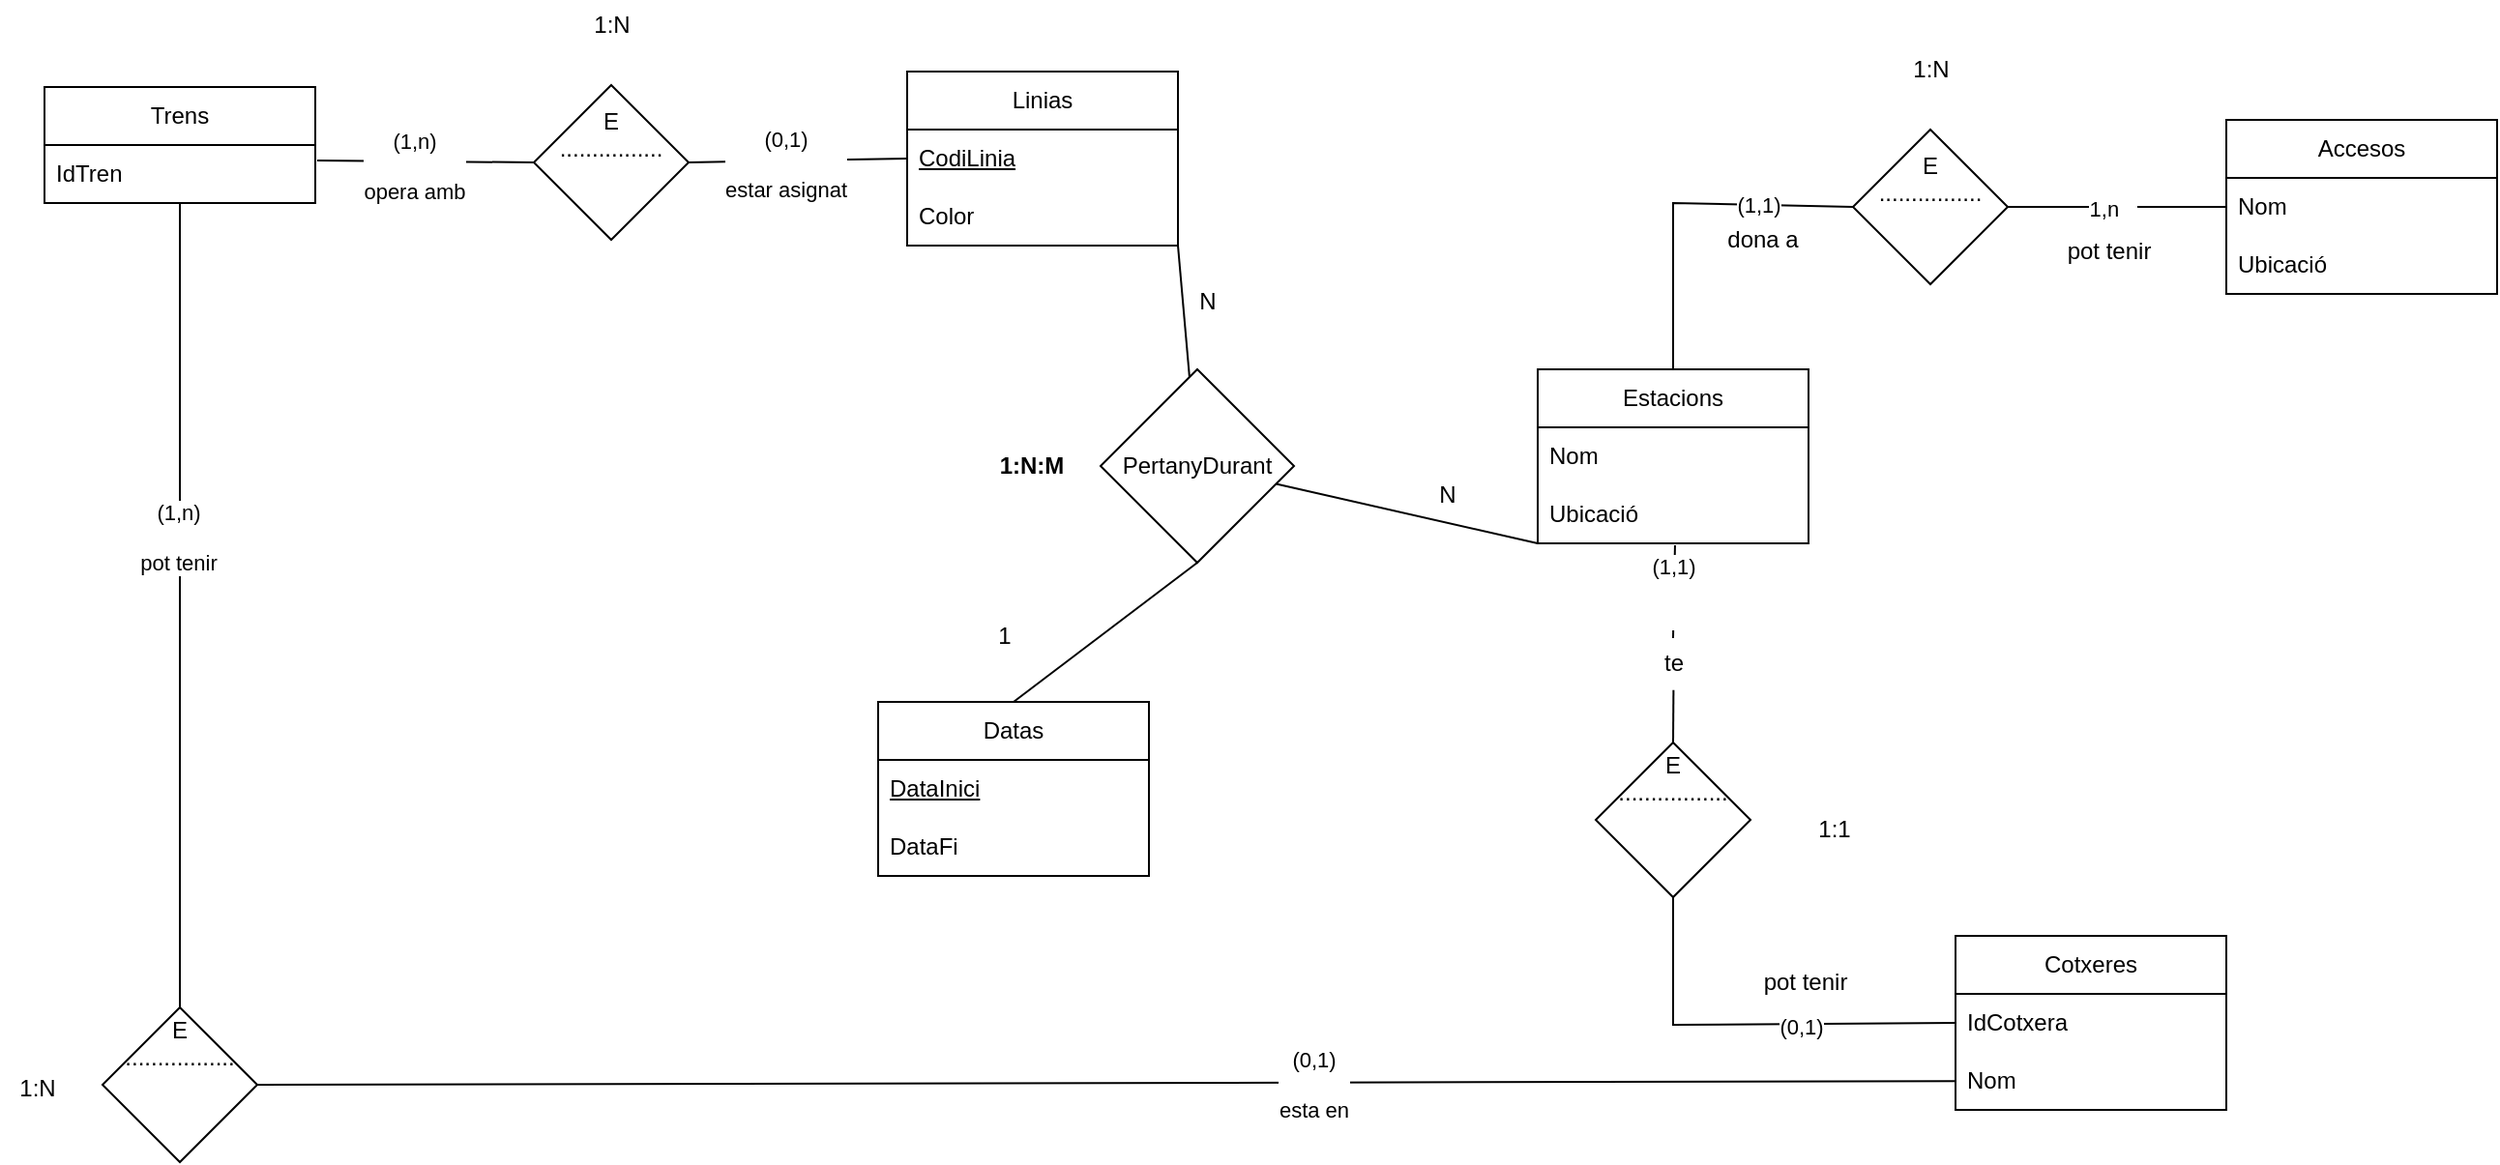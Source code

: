 <mxfile version="24.8.0">
  <diagram name="Page-1" id="Fp09HBMhpCfBCq8PGkXx">
    <mxGraphModel dx="2924" dy="1178" grid="0" gridSize="10" guides="1" tooltips="1" connect="1" arrows="1" fold="1" page="1" pageScale="1" pageWidth="850" pageHeight="1100" math="0" shadow="0">
      <root>
        <mxCell id="0" />
        <mxCell id="1" parent="0" />
        <mxCell id="b_e9YausVlEv8Oadp6LC-3" value="Estacions" style="swimlane;fontStyle=0;childLayout=stackLayout;horizontal=1;startSize=30;horizontalStack=0;resizeParent=1;resizeParentMax=0;resizeLast=0;collapsible=1;marginBottom=0;whiteSpace=wrap;html=1;" parent="1" vertex="1">
          <mxGeometry x="550" y="274" width="140" height="90" as="geometry" />
        </mxCell>
        <mxCell id="b_e9YausVlEv8Oadp6LC-4" value="Nom" style="text;strokeColor=none;fillColor=none;align=left;verticalAlign=middle;spacingLeft=4;spacingRight=4;overflow=hidden;points=[[0,0.5],[1,0.5]];portConstraint=eastwest;rotatable=0;whiteSpace=wrap;html=1;" parent="b_e9YausVlEv8Oadp6LC-3" vertex="1">
          <mxGeometry y="30" width="140" height="30" as="geometry" />
        </mxCell>
        <mxCell id="b_e9YausVlEv8Oadp6LC-5" value="Ubicació" style="text;strokeColor=none;fillColor=none;align=left;verticalAlign=middle;spacingLeft=4;spacingRight=4;overflow=hidden;points=[[0,0.5],[1,0.5]];portConstraint=eastwest;rotatable=0;whiteSpace=wrap;html=1;" parent="b_e9YausVlEv8Oadp6LC-3" vertex="1">
          <mxGeometry y="60" width="140" height="30" as="geometry" />
        </mxCell>
        <mxCell id="b_e9YausVlEv8Oadp6LC-7" value="&lt;div&gt;Linias&lt;/div&gt;" style="swimlane;fontStyle=0;childLayout=stackLayout;horizontal=1;startSize=30;horizontalStack=0;resizeParent=1;resizeParentMax=0;resizeLast=0;collapsible=1;marginBottom=0;whiteSpace=wrap;html=1;" parent="1" vertex="1">
          <mxGeometry x="224" y="120" width="140" height="90" as="geometry" />
        </mxCell>
        <mxCell id="b_e9YausVlEv8Oadp6LC-8" value="&lt;u&gt;CodiLinia&lt;/u&gt;" style="text;strokeColor=none;fillColor=none;align=left;verticalAlign=middle;spacingLeft=4;spacingRight=4;overflow=hidden;points=[[0,0.5],[1,0.5]];portConstraint=eastwest;rotatable=0;whiteSpace=wrap;html=1;" parent="b_e9YausVlEv8Oadp6LC-7" vertex="1">
          <mxGeometry y="30" width="140" height="30" as="geometry" />
        </mxCell>
        <mxCell id="b_e9YausVlEv8Oadp6LC-10" value="&lt;div&gt;Color&lt;/div&gt;" style="text;strokeColor=none;fillColor=none;align=left;verticalAlign=middle;spacingLeft=4;spacingRight=4;overflow=hidden;points=[[0,0.5],[1,0.5]];portConstraint=eastwest;rotatable=0;whiteSpace=wrap;html=1;" parent="b_e9YausVlEv8Oadp6LC-7" vertex="1">
          <mxGeometry y="60" width="140" height="30" as="geometry" />
        </mxCell>
        <mxCell id="b_e9YausVlEv8Oadp6LC-11" value="Datas" style="swimlane;fontStyle=0;childLayout=stackLayout;horizontal=1;startSize=30;horizontalStack=0;resizeParent=1;resizeParentMax=0;resizeLast=0;collapsible=1;marginBottom=0;whiteSpace=wrap;html=1;" parent="1" vertex="1">
          <mxGeometry x="209" y="446" width="140" height="90" as="geometry" />
        </mxCell>
        <mxCell id="b_e9YausVlEv8Oadp6LC-12" value="&lt;u&gt;DataInici&lt;/u&gt;" style="text;strokeColor=none;fillColor=none;align=left;verticalAlign=middle;spacingLeft=4;spacingRight=4;overflow=hidden;points=[[0,0.5],[1,0.5]];portConstraint=eastwest;rotatable=0;whiteSpace=wrap;html=1;" parent="b_e9YausVlEv8Oadp6LC-11" vertex="1">
          <mxGeometry y="30" width="140" height="30" as="geometry" />
        </mxCell>
        <mxCell id="b_e9YausVlEv8Oadp6LC-13" value="DataFi" style="text;strokeColor=none;fillColor=none;align=left;verticalAlign=middle;spacingLeft=4;spacingRight=4;overflow=hidden;points=[[0,0.5],[1,0.5]];portConstraint=eastwest;rotatable=0;whiteSpace=wrap;html=1;" parent="b_e9YausVlEv8Oadp6LC-11" vertex="1">
          <mxGeometry y="60" width="140" height="30" as="geometry" />
        </mxCell>
        <mxCell id="b_e9YausVlEv8Oadp6LC-15" value="" style="endArrow=none;html=1;rounded=0;exitX=0.5;exitY=0;exitDx=0;exitDy=0;entryX=0.5;entryY=1;entryDx=0;entryDy=0;" parent="1" source="b_e9YausVlEv8Oadp6LC-11" target="b_e9YausVlEv8Oadp6LC-17" edge="1">
          <mxGeometry width="50" height="50" relative="1" as="geometry">
            <mxPoint x="377" y="434" as="sourcePoint" />
            <mxPoint x="376" y="384" as="targetPoint" />
          </mxGeometry>
        </mxCell>
        <mxCell id="b_e9YausVlEv8Oadp6LC-16" value="" style="endArrow=none;html=1;rounded=0;entryX=1;entryY=1;entryDx=0;entryDy=0;" parent="1" source="b_e9YausVlEv8Oadp6LC-17" target="b_e9YausVlEv8Oadp6LC-7" edge="1">
          <mxGeometry width="50" height="50" relative="1" as="geometry">
            <mxPoint x="190" y="347" as="sourcePoint" />
            <mxPoint x="240" y="297" as="targetPoint" />
          </mxGeometry>
        </mxCell>
        <mxCell id="b_e9YausVlEv8Oadp6LC-20" value="" style="endArrow=none;html=1;rounded=0;entryX=0;entryY=1;entryDx=0;entryDy=0;" parent="1" source="b_e9YausVlEv8Oadp6LC-17" target="b_e9YausVlEv8Oadp6LC-3" edge="1">
          <mxGeometry width="50" height="50" relative="1" as="geometry">
            <mxPoint x="398" y="439" as="sourcePoint" />
            <mxPoint x="511" y="255.99" as="targetPoint" />
          </mxGeometry>
        </mxCell>
        <mxCell id="b_e9YausVlEv8Oadp6LC-21" value="Accesos" style="swimlane;fontStyle=0;childLayout=stackLayout;horizontal=1;startSize=30;horizontalStack=0;resizeParent=1;resizeParentMax=0;resizeLast=0;collapsible=1;marginBottom=0;whiteSpace=wrap;html=1;" parent="1" vertex="1">
          <mxGeometry x="906" y="145" width="140" height="90" as="geometry" />
        </mxCell>
        <mxCell id="b_e9YausVlEv8Oadp6LC-22" value="Nom" style="text;strokeColor=none;fillColor=none;align=left;verticalAlign=middle;spacingLeft=4;spacingRight=4;overflow=hidden;points=[[0,0.5],[1,0.5]];portConstraint=eastwest;rotatable=0;whiteSpace=wrap;html=1;" parent="b_e9YausVlEv8Oadp6LC-21" vertex="1">
          <mxGeometry y="30" width="140" height="30" as="geometry" />
        </mxCell>
        <mxCell id="b_e9YausVlEv8Oadp6LC-23" value="Ubicació" style="text;strokeColor=none;fillColor=none;align=left;verticalAlign=middle;spacingLeft=4;spacingRight=4;overflow=hidden;points=[[0,0.5],[1,0.5]];portConstraint=eastwest;rotatable=0;whiteSpace=wrap;html=1;" parent="b_e9YausVlEv8Oadp6LC-21" vertex="1">
          <mxGeometry y="60" width="140" height="30" as="geometry" />
        </mxCell>
        <mxCell id="b_e9YausVlEv8Oadp6LC-24" value="&lt;div&gt;Trens&lt;/div&gt;" style="swimlane;fontStyle=0;childLayout=stackLayout;horizontal=1;startSize=30;horizontalStack=0;resizeParent=1;resizeParentMax=0;resizeLast=0;collapsible=1;marginBottom=0;whiteSpace=wrap;html=1;" parent="1" vertex="1">
          <mxGeometry x="-222" y="128" width="140" height="60" as="geometry" />
        </mxCell>
        <mxCell id="b_e9YausVlEv8Oadp6LC-25" value="IdTren" style="text;strokeColor=none;fillColor=none;align=left;verticalAlign=middle;spacingLeft=4;spacingRight=4;overflow=hidden;points=[[0,0.5],[1,0.5]];portConstraint=eastwest;rotatable=0;whiteSpace=wrap;html=1;" parent="b_e9YausVlEv8Oadp6LC-24" vertex="1">
          <mxGeometry y="30" width="140" height="30" as="geometry" />
        </mxCell>
        <mxCell id="b_e9YausVlEv8Oadp6LC-27" value="N" style="text;html=1;align=center;verticalAlign=middle;resizable=0;points=[];autosize=1;strokeColor=none;fillColor=none;" parent="1" vertex="1">
          <mxGeometry x="365.5" y="226" width="27" height="26" as="geometry" />
        </mxCell>
        <mxCell id="b_e9YausVlEv8Oadp6LC-28" value="N" style="text;html=1;align=center;verticalAlign=middle;resizable=0;points=[];autosize=1;strokeColor=none;fillColor=none;" parent="1" vertex="1">
          <mxGeometry x="489.5" y="326" width="27" height="26" as="geometry" />
        </mxCell>
        <mxCell id="b_e9YausVlEv8Oadp6LC-29" value="1" style="text;html=1;align=center;verticalAlign=middle;resizable=0;points=[];autosize=1;strokeColor=none;fillColor=none;" parent="1" vertex="1">
          <mxGeometry x="261.5" y="399" width="25" height="26" as="geometry" />
        </mxCell>
        <mxCell id="b_e9YausVlEv8Oadp6LC-31" value="" style="group" parent="1" vertex="1" connectable="0">
          <mxGeometry x="262" y="274" width="162" height="100" as="geometry" />
        </mxCell>
        <mxCell id="b_e9YausVlEv8Oadp6LC-17" value="PertanyDurant" style="rhombus;whiteSpace=wrap;html=1;" parent="b_e9YausVlEv8Oadp6LC-31" vertex="1">
          <mxGeometry x="62" width="100" height="100" as="geometry" />
        </mxCell>
        <mxCell id="b_e9YausVlEv8Oadp6LC-30" value="&lt;b&gt;1:N:M&lt;/b&gt;" style="text;html=1;align=center;verticalAlign=middle;resizable=0;points=[];autosize=1;strokeColor=none;fillColor=none;" parent="b_e9YausVlEv8Oadp6LC-31" vertex="1">
          <mxGeometry y="37" width="51" height="26" as="geometry" />
        </mxCell>
        <mxCell id="b_e9YausVlEv8Oadp6LC-33" value="" style="endArrow=none;html=1;rounded=0;entryX=1;entryY=0.5;entryDx=0;entryDy=0;exitX=0;exitY=0.5;exitDx=0;exitDy=0;" parent="1" source="b_e9YausVlEv8Oadp6LC-22" target="b_e9YausVlEv8Oadp6LC-32" edge="1">
          <mxGeometry width="50" height="50" relative="1" as="geometry">
            <mxPoint x="397" y="409" as="sourcePoint" />
            <mxPoint x="447" y="359" as="targetPoint" />
          </mxGeometry>
        </mxCell>
        <mxCell id="b_e9YausVlEv8Oadp6LC-36" value="1,n&lt;span style=&quot;white-space: pre;&quot;&gt;&#x9;&lt;/span&gt;" style="edgeLabel;html=1;align=center;verticalAlign=middle;resizable=0;points=[];" parent="b_e9YausVlEv8Oadp6LC-33" vertex="1" connectable="0">
          <mxGeometry x="0.044" y="1" relative="1" as="geometry">
            <mxPoint as="offset" />
          </mxGeometry>
        </mxCell>
        <mxCell id="b_e9YausVlEv8Oadp6LC-34" value="" style="endArrow=none;html=1;rounded=0;entryX=0.5;entryY=0;entryDx=0;entryDy=0;exitX=0;exitY=0.5;exitDx=0;exitDy=0;" parent="1" source="b_e9YausVlEv8Oadp6LC-32" target="b_e9YausVlEv8Oadp6LC-3" edge="1">
          <mxGeometry width="50" height="50" relative="1" as="geometry">
            <mxPoint x="397" y="409" as="sourcePoint" />
            <mxPoint x="447" y="359" as="targetPoint" />
            <Array as="points">
              <mxPoint x="620" y="188" />
            </Array>
          </mxGeometry>
        </mxCell>
        <mxCell id="b_e9YausVlEv8Oadp6LC-35" value="(1,1)" style="edgeLabel;html=1;align=center;verticalAlign=middle;resizable=0;points=[];" parent="b_e9YausVlEv8Oadp6LC-34" vertex="1" connectable="0">
          <mxGeometry x="-0.453" relative="1" as="geometry">
            <mxPoint as="offset" />
          </mxGeometry>
        </mxCell>
        <mxCell id="b_e9YausVlEv8Oadp6LC-42" value="" style="group" parent="1" vertex="1" connectable="0">
          <mxGeometry x="713" y="106" width="80" height="124" as="geometry" />
        </mxCell>
        <mxCell id="b_e9YausVlEv8Oadp6LC-32" value="&lt;div&gt;E&lt;/div&gt;&lt;div&gt;................&lt;/div&gt;&lt;div&gt;&lt;br&gt;&lt;/div&gt;&lt;div&gt;&lt;br&gt;&lt;/div&gt;" style="rhombus;whiteSpace=wrap;html=1;" parent="b_e9YausVlEv8Oadp6LC-42" vertex="1">
          <mxGeometry y="44" width="80" height="80" as="geometry" />
        </mxCell>
        <mxCell id="b_e9YausVlEv8Oadp6LC-41" value="1:N" style="text;html=1;align=center;verticalAlign=middle;resizable=0;points=[];autosize=1;strokeColor=none;fillColor=none;" parent="b_e9YausVlEv8Oadp6LC-42" vertex="1">
          <mxGeometry x="21.5" width="37" height="26" as="geometry" />
        </mxCell>
        <mxCell id="b_e9YausVlEv8Oadp6LC-45" value="" style="group" parent="1" vertex="1" connectable="0">
          <mxGeometry x="31.0" y="83" width="80" height="124" as="geometry" />
        </mxCell>
        <mxCell id="b_e9YausVlEv8Oadp6LC-46" value="&lt;div&gt;E&lt;/div&gt;&lt;div&gt;................&lt;/div&gt;&lt;div&gt;&lt;br&gt;&lt;/div&gt;&lt;div&gt;&lt;br&gt;&lt;/div&gt;" style="rhombus;whiteSpace=wrap;html=1;" parent="b_e9YausVlEv8Oadp6LC-45" vertex="1">
          <mxGeometry y="44" width="80" height="80" as="geometry" />
        </mxCell>
        <mxCell id="b_e9YausVlEv8Oadp6LC-47" value="1:N" style="text;html=1;align=center;verticalAlign=middle;resizable=0;points=[];autosize=1;strokeColor=none;fillColor=none;" parent="b_e9YausVlEv8Oadp6LC-45" vertex="1">
          <mxGeometry x="21.5" width="37" height="26" as="geometry" />
        </mxCell>
        <mxCell id="b_e9YausVlEv8Oadp6LC-50" value="" style="endArrow=none;html=1;rounded=0;exitX=1.007;exitY=0.267;exitDx=0;exitDy=0;exitPerimeter=0;entryX=0;entryY=0.5;entryDx=0;entryDy=0;" parent="1" source="b_e9YausVlEv8Oadp6LC-25" target="b_e9YausVlEv8Oadp6LC-46" edge="1">
          <mxGeometry width="50" height="50" relative="1" as="geometry">
            <mxPoint x="398" y="410" as="sourcePoint" />
            <mxPoint x="448" y="360" as="targetPoint" />
          </mxGeometry>
        </mxCell>
        <mxCell id="b_e9YausVlEv8Oadp6LC-52" value="&lt;div&gt;(1,n)&lt;/div&gt;&lt;div&gt;&lt;br&gt;&lt;/div&gt;opera amb" style="edgeLabel;html=1;align=center;verticalAlign=middle;resizable=0;points=[];" parent="b_e9YausVlEv8Oadp6LC-50" vertex="1" connectable="0">
          <mxGeometry x="-0.347" y="-2" relative="1" as="geometry">
            <mxPoint x="13" as="offset" />
          </mxGeometry>
        </mxCell>
        <mxCell id="b_e9YausVlEv8Oadp6LC-51" value="" style="endArrow=none;html=1;rounded=0;entryX=0;entryY=0.5;entryDx=0;entryDy=0;exitX=1;exitY=0.5;exitDx=0;exitDy=0;" parent="1" source="b_e9YausVlEv8Oadp6LC-46" target="b_e9YausVlEv8Oadp6LC-8" edge="1">
          <mxGeometry width="50" height="50" relative="1" as="geometry">
            <mxPoint x="398" y="410" as="sourcePoint" />
            <mxPoint x="448" y="360" as="targetPoint" />
          </mxGeometry>
        </mxCell>
        <mxCell id="b_e9YausVlEv8Oadp6LC-53" value="(0,1)&lt;br&gt;&lt;br&gt;estar asignat" style="edgeLabel;html=1;align=center;verticalAlign=middle;resizable=0;points=[];" parent="b_e9YausVlEv8Oadp6LC-51" vertex="1" connectable="0">
          <mxGeometry x="-0.121" y="-2" relative="1" as="geometry">
            <mxPoint as="offset" />
          </mxGeometry>
        </mxCell>
        <mxCell id="b_e9YausVlEv8Oadp6LC-55" value="" style="endArrow=none;html=1;rounded=0;exitX=0.5;exitY=0;exitDx=0;exitDy=0;entryX=0.507;entryY=1.033;entryDx=0;entryDy=0;entryPerimeter=0;" parent="1" target="b_e9YausVlEv8Oadp6LC-5" edge="1" source="qHEtm6X7OWey2wJ_C-4x-20">
          <mxGeometry width="50" height="50" relative="1" as="geometry">
            <mxPoint x="631" y="435" as="sourcePoint" />
            <mxPoint x="631" y="359" as="targetPoint" />
          </mxGeometry>
        </mxCell>
        <mxCell id="qHEtm6X7OWey2wJ_C-4x-14" value="(1,1)&lt;div&gt;&lt;br&gt;&lt;/div&gt;&lt;div&gt;&lt;br&gt;&lt;/div&gt;" style="edgeLabel;html=1;align=center;verticalAlign=middle;resizable=0;points=[];" vertex="1" connectable="0" parent="b_e9YausVlEv8Oadp6LC-55">
          <mxGeometry x="0.013" y="1" relative="1" as="geometry">
            <mxPoint as="offset" />
          </mxGeometry>
        </mxCell>
        <mxCell id="qHEtm6X7OWey2wJ_C-4x-2" value="" style="endArrow=none;html=1;rounded=0;entryX=0.5;entryY=1;entryDx=0;entryDy=0;exitX=0;exitY=0.5;exitDx=0;exitDy=0;" edge="1" parent="1" source="qHEtm6X7OWey2wJ_C-4x-4" target="qHEtm6X7OWey2wJ_C-4x-1">
          <mxGeometry width="50" height="50" relative="1" as="geometry">
            <mxPoint x="762.02" y="612" as="sourcePoint" />
            <mxPoint x="623" y="475" as="targetPoint" />
            <Array as="points">
              <mxPoint x="620" y="613" />
            </Array>
          </mxGeometry>
        </mxCell>
        <mxCell id="qHEtm6X7OWey2wJ_C-4x-7" value="(0,1)" style="edgeLabel;html=1;align=center;verticalAlign=middle;resizable=0;points=[];" vertex="1" connectable="0" parent="qHEtm6X7OWey2wJ_C-4x-2">
          <mxGeometry x="-0.243" y="1" relative="1" as="geometry">
            <mxPoint as="offset" />
          </mxGeometry>
        </mxCell>
        <mxCell id="qHEtm6X7OWey2wJ_C-4x-3" value="Cotxeres" style="swimlane;fontStyle=0;childLayout=stackLayout;horizontal=1;startSize=30;horizontalStack=0;resizeParent=1;resizeParentMax=0;resizeLast=0;collapsible=1;marginBottom=0;whiteSpace=wrap;html=1;" vertex="1" parent="1">
          <mxGeometry x="766" y="567" width="140" height="90" as="geometry" />
        </mxCell>
        <mxCell id="qHEtm6X7OWey2wJ_C-4x-4" value="IdCotxera" style="text;strokeColor=none;fillColor=none;align=left;verticalAlign=middle;spacingLeft=4;spacingRight=4;overflow=hidden;points=[[0,0.5],[1,0.5]];portConstraint=eastwest;rotatable=0;whiteSpace=wrap;html=1;" vertex="1" parent="qHEtm6X7OWey2wJ_C-4x-3">
          <mxGeometry y="30" width="140" height="30" as="geometry" />
        </mxCell>
        <mxCell id="qHEtm6X7OWey2wJ_C-4x-6" value="Nom" style="text;strokeColor=none;fillColor=none;align=left;verticalAlign=middle;spacingLeft=4;spacingRight=4;overflow=hidden;points=[[0,0.5],[1,0.5]];portConstraint=eastwest;rotatable=0;whiteSpace=wrap;html=1;" vertex="1" parent="qHEtm6X7OWey2wJ_C-4x-3">
          <mxGeometry y="60" width="140" height="30" as="geometry" />
        </mxCell>
        <mxCell id="qHEtm6X7OWey2wJ_C-4x-8" value="" style="endArrow=none;html=1;rounded=0;exitX=0.5;exitY=0;exitDx=0;exitDy=0;" edge="1" parent="1" source="qHEtm6X7OWey2wJ_C-4x-9" target="b_e9YausVlEv8Oadp6LC-25">
          <mxGeometry width="50" height="50" relative="1" as="geometry">
            <mxPoint x="-100.94" y="483.01" as="sourcePoint" />
            <mxPoint x="-153.0" y="188" as="targetPoint" />
          </mxGeometry>
        </mxCell>
        <mxCell id="qHEtm6X7OWey2wJ_C-4x-13" value="(1,n)&lt;div&gt;&lt;br&gt;&lt;/div&gt;&lt;div&gt;pot tenir&lt;/div&gt;" style="edgeLabel;html=1;align=center;verticalAlign=middle;resizable=0;points=[];" vertex="1" connectable="0" parent="qHEtm6X7OWey2wJ_C-4x-8">
          <mxGeometry x="0.168" y="1" relative="1" as="geometry">
            <mxPoint as="offset" />
          </mxGeometry>
        </mxCell>
        <mxCell id="qHEtm6X7OWey2wJ_C-4x-10" value="" style="endArrow=none;html=1;rounded=0;entryX=1;entryY=0.5;entryDx=0;entryDy=0;" edge="1" parent="1" target="qHEtm6X7OWey2wJ_C-4x-9" source="qHEtm6X7OWey2wJ_C-4x-6">
          <mxGeometry width="50" height="50" relative="1" as="geometry">
            <mxPoint x="34.06" y="660.01" as="sourcePoint" />
            <mxPoint x="-108.94" y="523.01" as="targetPoint" />
            <Array as="points" />
          </mxGeometry>
        </mxCell>
        <mxCell id="qHEtm6X7OWey2wJ_C-4x-11" value="(0,1)&lt;div&gt;&lt;br&gt;&lt;/div&gt;&lt;div&gt;esta en&lt;/div&gt;" style="edgeLabel;html=1;align=center;verticalAlign=middle;resizable=0;points=[];" vertex="1" connectable="0" parent="qHEtm6X7OWey2wJ_C-4x-10">
          <mxGeometry x="-0.243" y="1" relative="1" as="geometry">
            <mxPoint as="offset" />
          </mxGeometry>
        </mxCell>
        <mxCell id="qHEtm6X7OWey2wJ_C-4x-16" value="" style="group" vertex="1" connectable="0" parent="1">
          <mxGeometry x="-245" y="604" width="133" height="80" as="geometry" />
        </mxCell>
        <mxCell id="qHEtm6X7OWey2wJ_C-4x-9" value="E&lt;div&gt;.................&lt;/div&gt;&lt;div&gt;&lt;br&gt;&lt;/div&gt;&lt;div&gt;&lt;br&gt;&lt;/div&gt;&lt;div&gt;&lt;br&gt;&lt;/div&gt;" style="rhombus;whiteSpace=wrap;html=1;" vertex="1" parent="qHEtm6X7OWey2wJ_C-4x-16">
          <mxGeometry x="53" width="80" height="80" as="geometry" />
        </mxCell>
        <mxCell id="qHEtm6X7OWey2wJ_C-4x-15" value="1:N" style="text;html=1;align=center;verticalAlign=middle;resizable=0;points=[];autosize=1;strokeColor=none;fillColor=none;" vertex="1" parent="qHEtm6X7OWey2wJ_C-4x-16">
          <mxGeometry y="29" width="37" height="26" as="geometry" />
        </mxCell>
        <mxCell id="qHEtm6X7OWey2wJ_C-4x-18" value="" style="group" vertex="1" connectable="0" parent="1">
          <mxGeometry x="580" y="467" width="140" height="80" as="geometry" />
        </mxCell>
        <mxCell id="qHEtm6X7OWey2wJ_C-4x-1" value="E&lt;div&gt;.................&lt;/div&gt;&lt;div&gt;&lt;br&gt;&lt;/div&gt;&lt;div&gt;&lt;br&gt;&lt;/div&gt;&lt;div&gt;&lt;br&gt;&lt;/div&gt;" style="rhombus;whiteSpace=wrap;html=1;" vertex="1" parent="qHEtm6X7OWey2wJ_C-4x-18">
          <mxGeometry width="80" height="80" as="geometry" />
        </mxCell>
        <mxCell id="qHEtm6X7OWey2wJ_C-4x-17" value="1:1" style="text;html=1;align=center;verticalAlign=middle;resizable=0;points=[];autosize=1;strokeColor=none;fillColor=none;" vertex="1" parent="qHEtm6X7OWey2wJ_C-4x-18">
          <mxGeometry x="105" y="32" width="35" height="26" as="geometry" />
        </mxCell>
        <mxCell id="qHEtm6X7OWey2wJ_C-4x-21" value="" style="endArrow=none;html=1;rounded=0;exitX=0.5;exitY=0;exitDx=0;exitDy=0;entryX=0.507;entryY=1.033;entryDx=0;entryDy=0;entryPerimeter=0;" edge="1" parent="1" source="qHEtm6X7OWey2wJ_C-4x-1" target="qHEtm6X7OWey2wJ_C-4x-20">
          <mxGeometry width="50" height="50" relative="1" as="geometry">
            <mxPoint x="620" y="467" as="sourcePoint" />
            <mxPoint x="621" y="365" as="targetPoint" />
          </mxGeometry>
        </mxCell>
        <mxCell id="qHEtm6X7OWey2wJ_C-4x-20" value="te" style="text;html=1;align=center;verticalAlign=middle;resizable=0;points=[];autosize=1;strokeColor=none;fillColor=none;" vertex="1" parent="1">
          <mxGeometry x="606" y="413" width="28" height="26" as="geometry" />
        </mxCell>
        <mxCell id="qHEtm6X7OWey2wJ_C-4x-24" value="pot tenir" style="text;html=1;align=center;verticalAlign=middle;resizable=0;points=[];autosize=1;strokeColor=none;fillColor=none;" vertex="1" parent="1">
          <mxGeometry x="657" y="578" width="61" height="26" as="geometry" />
        </mxCell>
        <mxCell id="qHEtm6X7OWey2wJ_C-4x-26" value="pot tenir" style="text;html=1;align=center;verticalAlign=middle;resizable=0;points=[];autosize=1;strokeColor=none;fillColor=none;" vertex="1" parent="1">
          <mxGeometry x="814" y="200" width="61" height="26" as="geometry" />
        </mxCell>
        <mxCell id="qHEtm6X7OWey2wJ_C-4x-27" value="dona a" style="text;html=1;align=center;verticalAlign=middle;resizable=0;points=[];autosize=1;strokeColor=none;fillColor=none;" vertex="1" parent="1">
          <mxGeometry x="638" y="194" width="55" height="26" as="geometry" />
        </mxCell>
      </root>
    </mxGraphModel>
  </diagram>
</mxfile>
